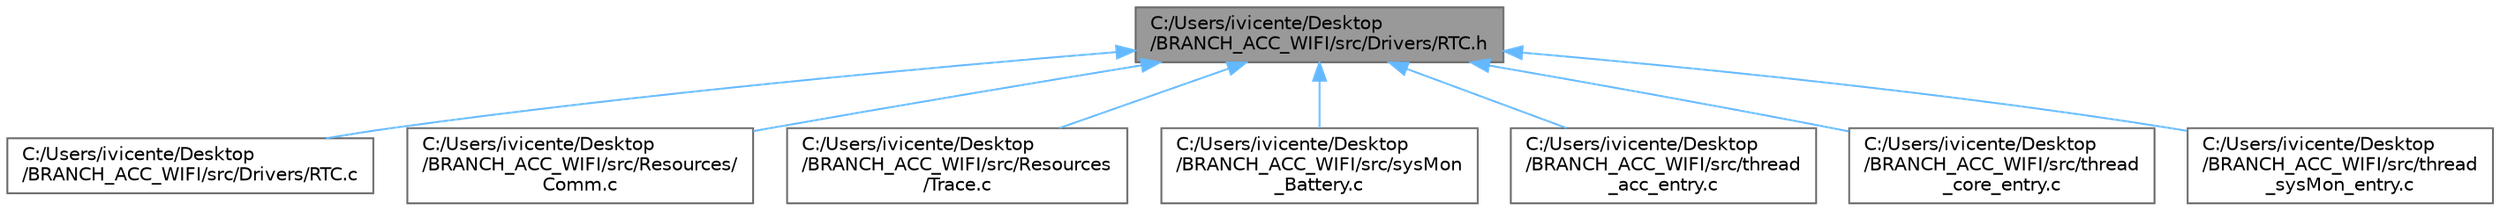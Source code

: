 digraph "C:/Users/ivicente/Desktop/BRANCH_ACC_WIFI/src/Drivers/RTC.h"
{
 // LATEX_PDF_SIZE
  bgcolor="transparent";
  edge [fontname=Helvetica,fontsize=10,labelfontname=Helvetica,labelfontsize=10];
  node [fontname=Helvetica,fontsize=10,shape=box,height=0.2,width=0.4];
  Node1 [id="Node000001",label="C:/Users/ivicente/Desktop\l/BRANCH_ACC_WIFI/src/Drivers/RTC.h",height=0.2,width=0.4,color="gray40", fillcolor="grey60", style="filled", fontcolor="black",tooltip="Header with functions related to the RTC."];
  Node1 -> Node2 [id="edge8_Node000001_Node000002",dir="back",color="steelblue1",style="solid",tooltip=" "];
  Node2 [id="Node000002",label="C:/Users/ivicente/Desktop\l/BRANCH_ACC_WIFI/src/Drivers/RTC.c",height=0.2,width=0.4,color="grey40", fillcolor="white", style="filled",URL="$a00170.html",tooltip="All functions related to the RTC."];
  Node1 -> Node3 [id="edge9_Node000001_Node000003",dir="back",color="steelblue1",style="solid",tooltip=" "];
  Node3 [id="Node000003",label="C:/Users/ivicente/Desktop\l/BRANCH_ACC_WIFI/src/Resources/\lComm.c",height=0.2,width=0.4,color="grey40", fillcolor="white", style="filled",URL="$a00236.html",tooltip=" "];
  Node1 -> Node4 [id="edge10_Node000001_Node000004",dir="back",color="steelblue1",style="solid",tooltip=" "];
  Node4 [id="Node000004",label="C:/Users/ivicente/Desktop\l/BRANCH_ACC_WIFI/src/Resources\l/Trace.c",height=0.2,width=0.4,color="grey40", fillcolor="white", style="filled",URL="$a00248.html",tooltip=" "];
  Node1 -> Node5 [id="edge11_Node000001_Node000005",dir="back",color="steelblue1",style="solid",tooltip=" "];
  Node5 [id="Node000005",label="C:/Users/ivicente/Desktop\l/BRANCH_ACC_WIFI/src/sysMon\l_Battery.c",height=0.2,width=0.4,color="grey40", fillcolor="white", style="filled",URL="$a00053.html",tooltip="Battery functions executed in the context of the SysMon thread."];
  Node1 -> Node6 [id="edge12_Node000001_Node000006",dir="back",color="steelblue1",style="solid",tooltip=" "];
  Node6 [id="Node000006",label="C:/Users/ivicente/Desktop\l/BRANCH_ACC_WIFI/src/thread\l_acc_entry.c",height=0.2,width=0.4,color="grey40", fillcolor="white", style="filled",URL="$a00065.html",tooltip=" "];
  Node1 -> Node7 [id="edge13_Node000001_Node000007",dir="back",color="steelblue1",style="solid",tooltip=" "];
  Node7 [id="Node000007",label="C:/Users/ivicente/Desktop\l/BRANCH_ACC_WIFI/src/thread\l_core_entry.c",height=0.2,width=0.4,color="grey40", fillcolor="white", style="filled",URL="$a00086.html",tooltip=" "];
  Node1 -> Node8 [id="edge14_Node000001_Node000008",dir="back",color="steelblue1",style="solid",tooltip=" "];
  Node8 [id="Node000008",label="C:/Users/ivicente/Desktop\l/BRANCH_ACC_WIFI/src/thread\l_sysMon_entry.c",height=0.2,width=0.4,color="grey40", fillcolor="white", style="filled",URL="$a00128.html",tooltip=" "];
}
